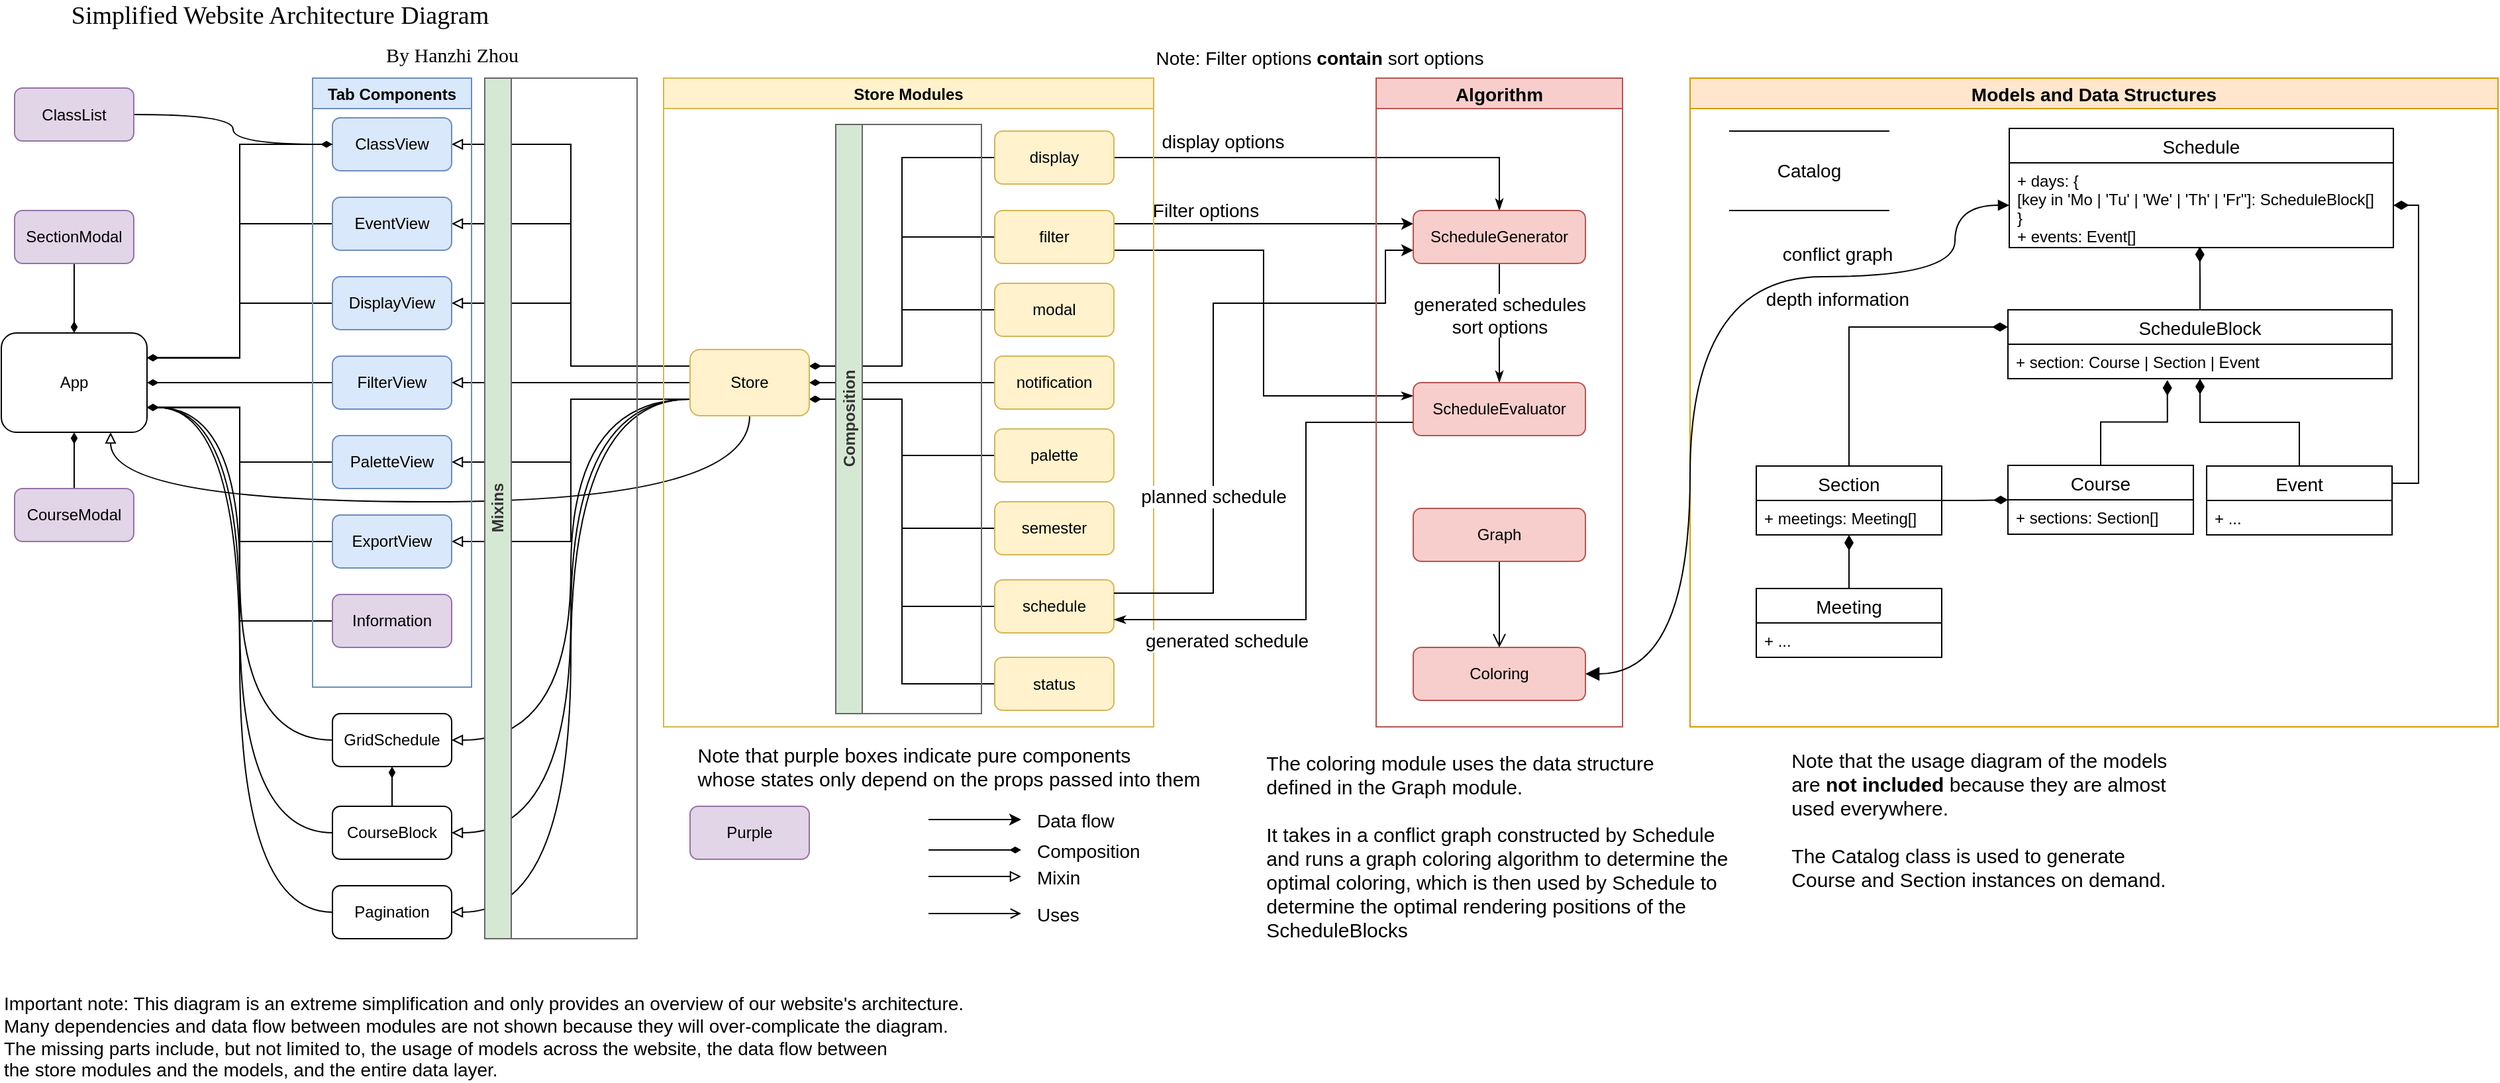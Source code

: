 <mxfile version="10.6.8" type="github"><diagram id="TSJiiqkMHJ-Z_n_jxJpc" name="Page-1"><mxGraphModel dx="900" dy="512" grid="1" gridSize="10" guides="1" tooltips="1" connect="1" arrows="1" fold="1" page="1" pageScale="1" pageWidth="1100" pageHeight="850" math="0" shadow="0"><root><mxCell id="0"/><mxCell id="1" parent="0"/><mxCell id="yMk9UbT0ml6sPQvO6YOH-119" style="edgeStyle=orthogonalEdgeStyle;rounded=0;orthogonalLoop=1;jettySize=auto;html=1;exitX=0;exitY=0.5;exitDx=0;exitDy=0;startArrow=none;startFill=0;endArrow=diamondThin;endFill=1;fontSize=14;entryX=1;entryY=0.75;entryDx=0;entryDy=0;" parent="1" source="yMk9UbT0ml6sPQvO6YOH-117" target="yMk9UbT0ml6sPQvO6YOH-2" edge="1"><mxGeometry relative="1" as="geometry"><mxPoint x="680" y="352" as="targetPoint"/></mxGeometry></mxCell><mxCell id="yMk9UbT0ml6sPQvO6YOH-16" style="edgeStyle=orthogonalEdgeStyle;rounded=0;orthogonalLoop=1;jettySize=auto;html=1;exitX=1;exitY=0.25;exitDx=0;exitDy=0;entryX=0;entryY=0.5;entryDx=0;entryDy=0;endArrow=none;endFill=0;startArrow=diamondThin;startFill=1;" parent="1" source="yMk9UbT0ml6sPQvO6YOH-2" target="yMk9UbT0ml6sPQvO6YOH-13" edge="1"><mxGeometry relative="1" as="geometry"/></mxCell><mxCell id="yMk9UbT0ml6sPQvO6YOH-19" style="edgeStyle=orthogonalEdgeStyle;rounded=0;orthogonalLoop=1;jettySize=auto;html=1;exitX=1;exitY=0.75;exitDx=0;exitDy=0;entryX=0;entryY=0.5;entryDx=0;entryDy=0;endArrow=none;endFill=0;startArrow=diamondThin;startFill=1;" parent="1" source="yMk9UbT0ml6sPQvO6YOH-2" target="yMk9UbT0ml6sPQvO6YOH-15" edge="1"><mxGeometry relative="1" as="geometry"/></mxCell><mxCell id="yMk9UbT0ml6sPQvO6YOH-20" style="edgeStyle=orthogonalEdgeStyle;rounded=0;orthogonalLoop=1;jettySize=auto;html=1;exitX=1;exitY=0.75;exitDx=0;exitDy=0;entryX=0;entryY=0.5;entryDx=0;entryDy=0;endArrow=none;endFill=0;startArrow=diamondThin;startFill=1;" parent="1" source="yMk9UbT0ml6sPQvO6YOH-2" target="yMk9UbT0ml6sPQvO6YOH-14" edge="1"><mxGeometry relative="1" as="geometry"/></mxCell><mxCell id="yMk9UbT0ml6sPQvO6YOH-21" style="edgeStyle=orthogonalEdgeStyle;rounded=0;orthogonalLoop=1;jettySize=auto;html=1;exitX=1;exitY=0.75;exitDx=0;exitDy=0;entryX=0;entryY=0.5;entryDx=0;entryDy=0;endArrow=none;endFill=0;startArrow=diamondThin;startFill=1;" parent="1" source="yMk9UbT0ml6sPQvO6YOH-2" target="yMk9UbT0ml6sPQvO6YOH-3" edge="1"><mxGeometry relative="1" as="geometry"/></mxCell><mxCell id="yMk9UbT0ml6sPQvO6YOH-22" style="edgeStyle=orthogonalEdgeStyle;rounded=0;orthogonalLoop=1;jettySize=auto;html=1;exitX=1;exitY=0.25;exitDx=0;exitDy=0;entryX=0;entryY=0.5;entryDx=0;entryDy=0;endArrow=none;endFill=0;startArrow=diamondThin;startFill=1;" parent="1" source="yMk9UbT0ml6sPQvO6YOH-2" target="yMk9UbT0ml6sPQvO6YOH-12" edge="1"><mxGeometry relative="1" as="geometry"/></mxCell><mxCell id="yMk9UbT0ml6sPQvO6YOH-23" style="edgeStyle=orthogonalEdgeStyle;rounded=0;orthogonalLoop=1;jettySize=auto;html=1;exitX=1;exitY=0.5;exitDx=0;exitDy=0;entryX=0;entryY=0.5;entryDx=0;entryDy=0;endArrow=none;endFill=0;startArrow=diamondThin;startFill=1;" parent="1" source="yMk9UbT0ml6sPQvO6YOH-2" target="yMk9UbT0ml6sPQvO6YOH-11" edge="1"><mxGeometry relative="1" as="geometry"/></mxCell><mxCell id="yMk9UbT0ml6sPQvO6YOH-24" style="edgeStyle=orthogonalEdgeStyle;rounded=0;orthogonalLoop=1;jettySize=auto;html=1;exitX=1;exitY=0.25;exitDx=0;exitDy=0;entryX=0;entryY=0.5;entryDx=0;entryDy=0;endArrow=none;endFill=0;startArrow=diamondThin;startFill=1;" parent="1" source="yMk9UbT0ml6sPQvO6YOH-2" target="yMk9UbT0ml6sPQvO6YOH-7" edge="1"><mxGeometry relative="1" as="geometry"/></mxCell><mxCell id="yMk9UbT0ml6sPQvO6YOH-37" style="edgeStyle=orthogonalEdgeStyle;rounded=0;orthogonalLoop=1;jettySize=auto;html=1;exitX=0;exitY=0.25;exitDx=0;exitDy=0;entryX=1;entryY=0.5;entryDx=0;entryDy=0;endArrow=block;endFill=0;startArrow=none;startFill=0;" parent="1" source="yMk9UbT0ml6sPQvO6YOH-2" target="yMk9UbT0ml6sPQvO6YOH-26" edge="1"><mxGeometry relative="1" as="geometry"/></mxCell><mxCell id="yMk9UbT0ml6sPQvO6YOH-40" style="edgeStyle=orthogonalEdgeStyle;rounded=0;orthogonalLoop=1;jettySize=auto;html=1;exitX=0;exitY=0.5;exitDx=0;exitDy=0;entryX=1;entryY=0.5;entryDx=0;entryDy=0;endArrow=block;endFill=0;startArrow=none;startFill=0;" parent="1" source="yMk9UbT0ml6sPQvO6YOH-2" target="yMk9UbT0ml6sPQvO6YOH-30" edge="1"><mxGeometry relative="1" as="geometry"/></mxCell><mxCell id="yMk9UbT0ml6sPQvO6YOH-41" style="edgeStyle=orthogonalEdgeStyle;rounded=0;orthogonalLoop=1;jettySize=auto;html=1;exitX=0;exitY=0.75;exitDx=0;exitDy=0;entryX=1;entryY=0.5;entryDx=0;entryDy=0;endArrow=block;endFill=0;startArrow=none;startFill=0;" parent="1" source="yMk9UbT0ml6sPQvO6YOH-2" target="yMk9UbT0ml6sPQvO6YOH-31" edge="1"><mxGeometry relative="1" as="geometry"/></mxCell><mxCell id="yMk9UbT0ml6sPQvO6YOH-42" style="edgeStyle=orthogonalEdgeStyle;rounded=0;orthogonalLoop=1;jettySize=auto;html=1;exitX=0;exitY=0.75;exitDx=0;exitDy=0;entryX=1;entryY=0.5;entryDx=0;entryDy=0;endArrow=block;endFill=0;startArrow=none;startFill=0;" parent="1" source="yMk9UbT0ml6sPQvO6YOH-2" target="yMk9UbT0ml6sPQvO6YOH-32" edge="1"><mxGeometry relative="1" as="geometry"/></mxCell><mxCell id="yMk9UbT0ml6sPQvO6YOH-44" style="edgeStyle=orthogonalEdgeStyle;rounded=0;orthogonalLoop=1;jettySize=auto;html=1;exitX=0;exitY=0.25;exitDx=0;exitDy=0;entryX=1;entryY=0.5;entryDx=0;entryDy=0;endArrow=block;endFill=0;startArrow=none;startFill=0;" parent="1" source="yMk9UbT0ml6sPQvO6YOH-2" target="yMk9UbT0ml6sPQvO6YOH-27" edge="1"><mxGeometry relative="1" as="geometry"/></mxCell><mxCell id="yMk9UbT0ml6sPQvO6YOH-45" style="edgeStyle=orthogonalEdgeStyle;rounded=0;orthogonalLoop=1;jettySize=auto;html=1;exitX=0;exitY=0.25;exitDx=0;exitDy=0;entryX=1;entryY=0.5;entryDx=0;entryDy=0;endArrow=block;endFill=0;startArrow=none;startFill=0;" parent="1" source="yMk9UbT0ml6sPQvO6YOH-2" target="yMk9UbT0ml6sPQvO6YOH-28" edge="1"><mxGeometry relative="1" as="geometry"/></mxCell><mxCell id="yMk9UbT0ml6sPQvO6YOH-76" style="edgeStyle=orthogonalEdgeStyle;curved=1;rounded=0;orthogonalLoop=1;jettySize=auto;html=1;exitX=0;exitY=0.75;exitDx=0;exitDy=0;startArrow=none;startFill=0;endArrow=block;endFill=0;entryX=1;entryY=0.5;entryDx=0;entryDy=0;" parent="1" source="yMk9UbT0ml6sPQvO6YOH-2" target="yMk9UbT0ml6sPQvO6YOH-80" edge="1"><mxGeometry relative="1" as="geometry"><mxPoint x="415" y="572" as="targetPoint"/></mxGeometry></mxCell><mxCell id="yMk9UbT0ml6sPQvO6YOH-77" style="edgeStyle=orthogonalEdgeStyle;curved=1;rounded=0;orthogonalLoop=1;jettySize=auto;html=1;exitX=0;exitY=0.75;exitDx=0;exitDy=0;entryX=1;entryY=0.5;entryDx=0;entryDy=0;startArrow=none;startFill=0;endArrow=block;endFill=0;" parent="1" source="yMk9UbT0ml6sPQvO6YOH-2" target="yMk9UbT0ml6sPQvO6YOH-81" edge="1"><mxGeometry relative="1" as="geometry"><mxPoint x="407" y="632" as="targetPoint"/></mxGeometry></mxCell><mxCell id="yMk9UbT0ml6sPQvO6YOH-84" style="edgeStyle=orthogonalEdgeStyle;curved=1;rounded=0;orthogonalLoop=1;jettySize=auto;html=1;exitX=0;exitY=0.75;exitDx=0;exitDy=0;entryX=1;entryY=0.5;entryDx=0;entryDy=0;startArrow=none;startFill=0;endArrow=block;endFill=0;" parent="1" source="yMk9UbT0ml6sPQvO6YOH-2" target="yMk9UbT0ml6sPQvO6YOH-78" edge="1"><mxGeometry relative="1" as="geometry"/></mxCell><mxCell id="yMk9UbT0ml6sPQvO6YOH-96" style="edgeStyle=orthogonalEdgeStyle;curved=1;rounded=0;orthogonalLoop=1;jettySize=auto;html=1;exitX=0.5;exitY=1;exitDx=0;exitDy=0;entryX=0.75;entryY=1;entryDx=0;entryDy=0;startArrow=none;startFill=0;endArrow=block;endFill=0;" parent="1" source="yMk9UbT0ml6sPQvO6YOH-2" target="yMk9UbT0ml6sPQvO6YOH-29" edge="1"><mxGeometry relative="1" as="geometry"><Array as="points"><mxPoint x="630" y="382"/><mxPoint x="148" y="382"/></Array></mxGeometry></mxCell><mxCell id="yMk9UbT0ml6sPQvO6YOH-2" value="Store" style="rounded=1;whiteSpace=wrap;html=1;fillColor=#fff2cc;strokeColor=#d6b656;" parent="1" vertex="1"><mxGeometry x="585" y="267" width="90" height="50" as="geometry"/></mxCell><mxCell id="yMk9UbT0ml6sPQvO6YOH-3" value="palette" style="rounded=1;whiteSpace=wrap;html=1;fillColor=#fff2cc;strokeColor=#d6b656;" parent="1" vertex="1"><mxGeometry x="815" y="327" width="90" height="40" as="geometry"/></mxCell><mxCell id="yMk9UbT0ml6sPQvO6YOH-112" style="edgeStyle=orthogonalEdgeStyle;rounded=0;orthogonalLoop=1;jettySize=auto;html=1;exitX=1;exitY=0.75;exitDx=0;exitDy=0;entryX=0;entryY=0.25;entryDx=0;entryDy=0;startArrow=none;startFill=0;endArrow=classicThin;endFill=1;fontSize=14;" parent="1" source="yMk9UbT0ml6sPQvO6YOH-7" target="yMk9UbT0ml6sPQvO6YOH-108" edge="1"><mxGeometry relative="1" as="geometry"/></mxCell><mxCell id="yMk9UbT0ml6sPQvO6YOH-113" value="sort options" style="text;html=1;resizable=0;points=[];align=center;verticalAlign=middle;labelBackgroundColor=#ffffff;fontSize=14;" parent="yMk9UbT0ml6sPQvO6YOH-112" vertex="1" connectable="0"><mxGeometry x="0.28" y="12" relative="1" as="geometry"><mxPoint x="-55" y="-134" as="offset"/></mxGeometry></mxCell><mxCell id="y6LZVyAemnKv6omgAduo-1" style="edgeStyle=orthogonalEdgeStyle;rounded=0;orthogonalLoop=1;jettySize=auto;html=1;exitX=1;exitY=0.25;exitDx=0;exitDy=0;entryX=0;entryY=0.25;entryDx=0;entryDy=0;" edge="1" parent="1" source="yMk9UbT0ml6sPQvO6YOH-7" target="yMk9UbT0ml6sPQvO6YOH-102"><mxGeometry relative="1" as="geometry"><Array as="points"><mxPoint x="1090" y="172"/><mxPoint x="1090" y="172"/></Array></mxGeometry></mxCell><mxCell id="y6LZVyAemnKv6omgAduo-5" value="Filter options" style="text;html=1;resizable=0;points=[];align=center;verticalAlign=middle;labelBackgroundColor=#ffffff;fontSize=14;" vertex="1" connectable="0" parent="y6LZVyAemnKv6omgAduo-1"><mxGeometry x="-0.214" relative="1" as="geometry"><mxPoint x="-20" y="-10" as="offset"/></mxGeometry></mxCell><mxCell id="yMk9UbT0ml6sPQvO6YOH-7" value="filter" style="rounded=1;whiteSpace=wrap;html=1;fillColor=#fff2cc;strokeColor=#d6b656;" parent="1" vertex="1"><mxGeometry x="815" y="162" width="90" height="40" as="geometry"/></mxCell><mxCell id="yMk9UbT0ml6sPQvO6YOH-11" value="notification" style="rounded=1;whiteSpace=wrap;html=1;fillColor=#fff2cc;strokeColor=#d6b656;" parent="1" vertex="1"><mxGeometry x="815" y="272" width="90" height="40" as="geometry"/></mxCell><mxCell id="yMk9UbT0ml6sPQvO6YOH-12" value="modal" style="rounded=1;whiteSpace=wrap;html=1;fillColor=#fff2cc;strokeColor=#d6b656;" parent="1" vertex="1"><mxGeometry x="815" y="217" width="90" height="40" as="geometry"/></mxCell><mxCell id="yMk9UbT0ml6sPQvO6YOH-104" style="edgeStyle=orthogonalEdgeStyle;rounded=0;orthogonalLoop=1;jettySize=auto;html=1;entryX=0.5;entryY=0;entryDx=0;entryDy=0;startArrow=none;startFill=0;endArrow=classicThin;endFill=1;fontSize=15;" parent="1" source="yMk9UbT0ml6sPQvO6YOH-13" target="yMk9UbT0ml6sPQvO6YOH-102" edge="1"><mxGeometry relative="1" as="geometry"/></mxCell><mxCell id="yMk9UbT0ml6sPQvO6YOH-105" value="display options" style="text;html=1;resizable=0;points=[];align=center;verticalAlign=middle;labelBackgroundColor=#ffffff;fontSize=14;" parent="yMk9UbT0ml6sPQvO6YOH-104" vertex="1" connectable="0"><mxGeometry x="0.137" y="1" relative="1" as="geometry"><mxPoint x="-106" y="-11.5" as="offset"/></mxGeometry></mxCell><mxCell id="yMk9UbT0ml6sPQvO6YOH-13" value="display" style="rounded=1;whiteSpace=wrap;html=1;fillColor=#fff2cc;strokeColor=#d6b656;" parent="1" vertex="1"><mxGeometry x="815" y="102" width="90" height="40" as="geometry"/></mxCell><mxCell id="yMk9UbT0ml6sPQvO6YOH-14" value="semester" style="rounded=1;whiteSpace=wrap;html=1;fillColor=#fff2cc;strokeColor=#d6b656;" parent="1" vertex="1"><mxGeometry x="815" y="382" width="90" height="40" as="geometry"/></mxCell><mxCell id="yMk9UbT0ml6sPQvO6YOH-26" value="ClassView" style="rounded=1;whiteSpace=wrap;html=1;fillColor=#dae8fc;strokeColor=#6c8ebf;" parent="1" vertex="1"><mxGeometry x="315" y="92" width="90" height="40" as="geometry"/></mxCell><mxCell id="yMk9UbT0ml6sPQvO6YOH-61" style="edgeStyle=orthogonalEdgeStyle;rounded=0;orthogonalLoop=1;jettySize=auto;html=1;exitX=0;exitY=0.5;exitDx=0;exitDy=0;entryX=1;entryY=0.25;entryDx=0;entryDy=0;endArrow=diamondThin;endFill=1;" parent="1" source="yMk9UbT0ml6sPQvO6YOH-27" target="yMk9UbT0ml6sPQvO6YOH-29" edge="1"><mxGeometry relative="1" as="geometry"/></mxCell><mxCell id="yMk9UbT0ml6sPQvO6YOH-27" value="EventView" style="rounded=1;whiteSpace=wrap;html=1;fillColor=#dae8fc;strokeColor=#6c8ebf;" parent="1" vertex="1"><mxGeometry x="315" y="152" width="90" height="40" as="geometry"/></mxCell><mxCell id="yMk9UbT0ml6sPQvO6YOH-63" style="edgeStyle=orthogonalEdgeStyle;rounded=0;orthogonalLoop=1;jettySize=auto;html=1;exitX=0;exitY=0.5;exitDx=0;exitDy=0;entryX=1;entryY=0.25;entryDx=0;entryDy=0;endArrow=diamondThin;endFill=1;" parent="1" source="yMk9UbT0ml6sPQvO6YOH-28" target="yMk9UbT0ml6sPQvO6YOH-29" edge="1"><mxGeometry relative="1" as="geometry"/></mxCell><mxCell id="yMk9UbT0ml6sPQvO6YOH-28" value="DisplayView" style="rounded=1;whiteSpace=wrap;html=1;fillColor=#dae8fc;strokeColor=#6c8ebf;" parent="1" vertex="1"><mxGeometry x="315" y="212" width="90" height="40" as="geometry"/></mxCell><mxCell id="yMk9UbT0ml6sPQvO6YOH-56" style="edgeStyle=orthogonalEdgeStyle;rounded=0;orthogonalLoop=1;jettySize=auto;html=1;exitX=1;exitY=0.25;exitDx=0;exitDy=0;entryX=0;entryY=0.5;entryDx=0;entryDy=0;endArrow=none;endFill=0;startArrow=diamondThin;startFill=1;" parent="1" source="yMk9UbT0ml6sPQvO6YOH-29" target="yMk9UbT0ml6sPQvO6YOH-26" edge="1"><mxGeometry relative="1" as="geometry"><Array as="points"><mxPoint x="245" y="273"/><mxPoint x="245" y="112"/></Array></mxGeometry></mxCell><mxCell id="yMk9UbT0ml6sPQvO6YOH-29" value="App" style="rounded=1;whiteSpace=wrap;html=1;" parent="1" vertex="1"><mxGeometry x="65" y="254.5" width="110" height="75" as="geometry"/></mxCell><mxCell id="yMk9UbT0ml6sPQvO6YOH-64" style="edgeStyle=orthogonalEdgeStyle;rounded=0;orthogonalLoop=1;jettySize=auto;html=1;exitX=0;exitY=0.5;exitDx=0;exitDy=0;entryX=1;entryY=0.5;entryDx=0;entryDy=0;endArrow=diamondThin;endFill=1;" parent="1" source="yMk9UbT0ml6sPQvO6YOH-30" target="yMk9UbT0ml6sPQvO6YOH-29" edge="1"><mxGeometry relative="1" as="geometry"/></mxCell><mxCell id="yMk9UbT0ml6sPQvO6YOH-30" value="FilterView" style="rounded=1;whiteSpace=wrap;html=1;fillColor=#dae8fc;strokeColor=#6c8ebf;" parent="1" vertex="1"><mxGeometry x="315" y="272" width="90" height="40" as="geometry"/></mxCell><mxCell id="yMk9UbT0ml6sPQvO6YOH-65" style="edgeStyle=orthogonalEdgeStyle;rounded=0;orthogonalLoop=1;jettySize=auto;html=1;exitX=0;exitY=0.5;exitDx=0;exitDy=0;entryX=1;entryY=0.75;entryDx=0;entryDy=0;endArrow=diamondThin;endFill=1;" parent="1" source="yMk9UbT0ml6sPQvO6YOH-31" target="yMk9UbT0ml6sPQvO6YOH-29" edge="1"><mxGeometry relative="1" as="geometry"/></mxCell><mxCell id="yMk9UbT0ml6sPQvO6YOH-31" value="PaletteView" style="rounded=1;whiteSpace=wrap;html=1;fillColor=#dae8fc;strokeColor=#6c8ebf;" parent="1" vertex="1"><mxGeometry x="315" y="332" width="90" height="40" as="geometry"/></mxCell><mxCell id="yMk9UbT0ml6sPQvO6YOH-66" style="edgeStyle=orthogonalEdgeStyle;rounded=0;orthogonalLoop=1;jettySize=auto;html=1;exitX=0;exitY=0.5;exitDx=0;exitDy=0;endArrow=diamondThin;endFill=1;entryX=1;entryY=0.75;entryDx=0;entryDy=0;" parent="1" source="yMk9UbT0ml6sPQvO6YOH-32" target="yMk9UbT0ml6sPQvO6YOH-29" edge="1"><mxGeometry relative="1" as="geometry"><mxPoint x="185" y="362" as="targetPoint"/></mxGeometry></mxCell><mxCell id="yMk9UbT0ml6sPQvO6YOH-32" value="ExportView" style="rounded=1;whiteSpace=wrap;html=1;fillColor=#dae8fc;strokeColor=#6c8ebf;" parent="1" vertex="1"><mxGeometry x="315" y="392" width="90" height="40" as="geometry"/></mxCell><mxCell id="yMk9UbT0ml6sPQvO6YOH-67" style="edgeStyle=orthogonalEdgeStyle;rounded=0;orthogonalLoop=1;jettySize=auto;html=1;exitX=0;exitY=0.5;exitDx=0;exitDy=0;entryX=1;entryY=0.75;entryDx=0;entryDy=0;endArrow=diamondThin;endFill=1;" parent="1" source="yMk9UbT0ml6sPQvO6YOH-36" target="yMk9UbT0ml6sPQvO6YOH-29" edge="1"><mxGeometry relative="1" as="geometry"/></mxCell><mxCell id="yMk9UbT0ml6sPQvO6YOH-36" value="Information" style="rounded=1;whiteSpace=wrap;html=1;fillColor=#e1d5e7;strokeColor=#9673a6;gradientDirection=east;" parent="1" vertex="1"><mxGeometry x="315" y="452" width="90" height="40" as="geometry"/></mxCell><mxCell id="yMk9UbT0ml6sPQvO6YOH-55" value="Tab Components" style="swimlane;startSize=23;fillColor=#dae8fc;strokeColor=#6c8ebf;" parent="1" vertex="1"><mxGeometry x="300" y="62" width="120" height="460" as="geometry"/></mxCell><mxCell id="yMk9UbT0ml6sPQvO6YOH-57" value="Store Modules" style="swimlane;startSize=23;fillColor=#fff2cc;strokeColor=#d6b656;" parent="1" vertex="1"><mxGeometry x="565" y="62" width="370" height="490" as="geometry"/></mxCell><mxCell id="yMk9UbT0ml6sPQvO6YOH-15" value="status" style="rounded=1;whiteSpace=wrap;html=1;fillColor=#fff2cc;strokeColor=#d6b656;" parent="yMk9UbT0ml6sPQvO6YOH-57" vertex="1"><mxGeometry x="250" y="437.5" width="90" height="40" as="geometry"/></mxCell><mxCell id="yMk9UbT0ml6sPQvO6YOH-117" value="schedule" style="rounded=1;whiteSpace=wrap;html=1;fillColor=#fff2cc;strokeColor=#d6b656;" parent="yMk9UbT0ml6sPQvO6YOH-57" vertex="1"><mxGeometry x="250" y="379" width="90" height="40" as="geometry"/></mxCell><mxCell id="yMk9UbT0ml6sPQvO6YOH-58" value="Composition" style="swimlane;html=1;horizontal=0;startSize=20;fillColor=#D5E8D4;strokeColor=#666666;fontColor=#333333;container=0;shadow=0;glass=0;noLabel=0;" parent="yMk9UbT0ml6sPQvO6YOH-57" vertex="1"><mxGeometry x="130" y="35" width="110" height="445" as="geometry"/></mxCell><mxCell id="yMk9UbT0ml6sPQvO6YOH-60" value="Mixins" style="swimlane;html=1;horizontal=0;startSize=20;fillColor=#D5E8D4;strokeColor=#666666;fontColor=#333333;container=0;shadow=0;glass=0;noLabel=0;" parent="1" vertex="1"><mxGeometry x="430" y="62" width="115" height="650" as="geometry"/></mxCell><mxCell id="yMk9UbT0ml6sPQvO6YOH-75" style="edgeStyle=orthogonalEdgeStyle;rounded=0;orthogonalLoop=1;jettySize=auto;html=1;entryX=0;entryY=0.5;entryDx=0;entryDy=0;startArrow=none;startFill=0;endArrow=diamondThin;endFill=1;curved=1;" parent="1" source="yMk9UbT0ml6sPQvO6YOH-72" target="yMk9UbT0ml6sPQvO6YOH-26" edge="1"><mxGeometry relative="1" as="geometry"/></mxCell><mxCell id="yMk9UbT0ml6sPQvO6YOH-72" value="ClassList" style="rounded=1;whiteSpace=wrap;html=1;shadow=0;glass=0;fillColor=#e1d5e7;strokeColor=#9673a6;" parent="1" vertex="1"><mxGeometry x="75" y="69.5" width="90" height="40" as="geometry"/></mxCell><mxCell id="yMk9UbT0ml6sPQvO6YOH-89" style="edgeStyle=orthogonalEdgeStyle;curved=1;rounded=0;orthogonalLoop=1;jettySize=auto;html=1;exitX=0;exitY=0.5;exitDx=0;exitDy=0;entryX=1;entryY=0.75;entryDx=0;entryDy=0;startArrow=none;startFill=0;endArrow=diamondThin;endFill=1;" parent="1" source="yMk9UbT0ml6sPQvO6YOH-78" target="yMk9UbT0ml6sPQvO6YOH-29" edge="1"><mxGeometry relative="1" as="geometry"/></mxCell><mxCell id="yMk9UbT0ml6sPQvO6YOH-78" value="Pagination" style="rounded=1;whiteSpace=wrap;html=1;" parent="1" vertex="1"><mxGeometry x="315" y="672" width="90" height="40" as="geometry"/></mxCell><mxCell id="yMk9UbT0ml6sPQvO6YOH-86" style="edgeStyle=orthogonalEdgeStyle;curved=1;rounded=0;orthogonalLoop=1;jettySize=auto;html=1;exitX=0;exitY=0.5;exitDx=0;exitDy=0;entryX=1;entryY=0.75;entryDx=0;entryDy=0;startArrow=none;startFill=0;endArrow=diamondThin;endFill=1;" parent="1" source="yMk9UbT0ml6sPQvO6YOH-80" target="yMk9UbT0ml6sPQvO6YOH-29" edge="1"><mxGeometry relative="1" as="geometry"/></mxCell><mxCell id="yMk9UbT0ml6sPQvO6YOH-80" value="GridSchedule" style="rounded=1;whiteSpace=wrap;html=1;" parent="1" vertex="1"><mxGeometry x="315" y="542" width="90" height="40" as="geometry"/></mxCell><mxCell id="yMk9UbT0ml6sPQvO6YOH-82" style="edgeStyle=orthogonalEdgeStyle;curved=1;rounded=0;orthogonalLoop=1;jettySize=auto;html=1;exitX=0.5;exitY=0;exitDx=0;exitDy=0;entryX=0.5;entryY=1;entryDx=0;entryDy=0;startArrow=none;startFill=0;endArrow=diamondThin;endFill=1;" parent="1" source="yMk9UbT0ml6sPQvO6YOH-81" target="yMk9UbT0ml6sPQvO6YOH-80" edge="1"><mxGeometry relative="1" as="geometry"/></mxCell><mxCell id="yMk9UbT0ml6sPQvO6YOH-88" style="edgeStyle=orthogonalEdgeStyle;curved=1;rounded=0;orthogonalLoop=1;jettySize=auto;html=1;exitX=0;exitY=0.5;exitDx=0;exitDy=0;entryX=1;entryY=0.75;entryDx=0;entryDy=0;startArrow=none;startFill=0;endArrow=diamondThin;endFill=1;" parent="1" source="yMk9UbT0ml6sPQvO6YOH-81" target="yMk9UbT0ml6sPQvO6YOH-29" edge="1"><mxGeometry relative="1" as="geometry"/></mxCell><mxCell id="yMk9UbT0ml6sPQvO6YOH-81" value="CourseBlock" style="rounded=1;whiteSpace=wrap;html=1;" parent="1" vertex="1"><mxGeometry x="315" y="612" width="90" height="40" as="geometry"/></mxCell><mxCell id="yMk9UbT0ml6sPQvO6YOH-90" value="" style="edgeStyle=orthogonalEdgeStyle;curved=1;rounded=0;orthogonalLoop=1;jettySize=auto;html=1;startArrow=none;startFill=0;endArrow=diamondThin;endFill=1;" parent="1" source="yMk9UbT0ml6sPQvO6YOH-83" target="yMk9UbT0ml6sPQvO6YOH-29" edge="1"><mxGeometry relative="1" as="geometry"/></mxCell><mxCell id="yMk9UbT0ml6sPQvO6YOH-83" value="CourseModal" style="rounded=1;whiteSpace=wrap;html=1;fillColor=#e1d5e7;strokeColor=#9673a6;" parent="1" vertex="1"><mxGeometry x="75" y="372" width="90" height="40" as="geometry"/></mxCell><mxCell id="yMk9UbT0ml6sPQvO6YOH-91" value="" style="edgeStyle=orthogonalEdgeStyle;curved=1;rounded=0;orthogonalLoop=1;jettySize=auto;html=1;startArrow=none;startFill=0;endArrow=diamondThin;endFill=1;" parent="1" source="yMk9UbT0ml6sPQvO6YOH-85" target="yMk9UbT0ml6sPQvO6YOH-29" edge="1"><mxGeometry relative="1" as="geometry"/></mxCell><mxCell id="yMk9UbT0ml6sPQvO6YOH-85" value="SectionModal" style="rounded=1;whiteSpace=wrap;html=1;fillColor=#e1d5e7;strokeColor=#9673a6;" parent="1" vertex="1"><mxGeometry x="75" y="162" width="90" height="40" as="geometry"/></mxCell><mxCell id="yMk9UbT0ml6sPQvO6YOH-97" value="Purple" style="rounded=1;whiteSpace=wrap;html=1;fillColor=#e1d5e7;strokeColor=#9673a6;" parent="1" vertex="1"><mxGeometry x="585" y="612" width="90" height="40" as="geometry"/></mxCell><mxCell id="yMk9UbT0ml6sPQvO6YOH-98" value="&lt;div style=&quot;text-align: left ; font-size: 15px&quot;&gt;&lt;span style=&quot;font-size: 15px&quot;&gt;Note that purple boxes indicate pure components&amp;nbsp;&lt;/span&gt;&lt;/div&gt;&lt;div style=&quot;text-align: left ; font-size: 15px&quot;&gt;&lt;span style=&quot;font-size: 15px&quot;&gt;whose states only depend on the props passed into them&lt;/span&gt;&lt;/div&gt;" style="text;html=1;resizable=0;autosize=1;align=center;verticalAlign=middle;points=[];fillColor=none;strokeColor=none;rounded=0;shadow=0;glass=0;fontSize=15;" parent="1" vertex="1"><mxGeometry x="585" y="562" width="390" height="40" as="geometry"/></mxCell><mxCell id="yMk9UbT0ml6sPQvO6YOH-109" style="edgeStyle=orthogonalEdgeStyle;curved=1;rounded=0;orthogonalLoop=1;jettySize=auto;html=1;entryX=0.5;entryY=0;entryDx=0;entryDy=0;startArrow=none;startFill=0;endArrow=classicThin;endFill=1;fontSize=14;" parent="1" source="yMk9UbT0ml6sPQvO6YOH-102" target="yMk9UbT0ml6sPQvO6YOH-108" edge="1"><mxGeometry relative="1" as="geometry"/></mxCell><mxCell id="yMk9UbT0ml6sPQvO6YOH-110" value="generated schedules&lt;br&gt;sort options&lt;br&gt;" style="text;html=1;resizable=0;points=[];align=center;verticalAlign=middle;labelBackgroundColor=#ffffff;fontSize=14;" parent="yMk9UbT0ml6sPQvO6YOH-109" vertex="1" connectable="0"><mxGeometry x="-0.289" relative="1" as="geometry"><mxPoint y="7" as="offset"/></mxGeometry></mxCell><mxCell id="yMk9UbT0ml6sPQvO6YOH-102" value="ScheduleGenerator" style="rounded=1;whiteSpace=wrap;html=1;fillColor=#f8cecc;strokeColor=#b85450;" parent="1" vertex="1"><mxGeometry x="1131" y="162" width="130" height="40" as="geometry"/></mxCell><mxCell id="yMk9UbT0ml6sPQvO6YOH-121" style="edgeStyle=orthogonalEdgeStyle;rounded=0;orthogonalLoop=1;jettySize=auto;html=1;exitX=0;exitY=0.75;exitDx=0;exitDy=0;entryX=1;entryY=0.75;entryDx=0;entryDy=0;startArrow=none;startFill=0;endArrow=classicThin;endFill=1;fontSize=14;" parent="1" source="yMk9UbT0ml6sPQvO6YOH-108" target="yMk9UbT0ml6sPQvO6YOH-117" edge="1"><mxGeometry relative="1" as="geometry"><Array as="points"><mxPoint x="1050" y="322"/><mxPoint x="1050" y="471"/></Array></mxGeometry></mxCell><mxCell id="yMk9UbT0ml6sPQvO6YOH-123" value="generated schedule" style="text;html=1;resizable=0;points=[];align=center;verticalAlign=middle;labelBackgroundColor=#ffffff;fontSize=14;direction=south;" parent="yMk9UbT0ml6sPQvO6YOH-121" vertex="1" connectable="0"><mxGeometry x="-0.088" y="-69" relative="1" as="geometry"><mxPoint x="9" y="74.5" as="offset"/></mxGeometry></mxCell><mxCell id="yMk9UbT0ml6sPQvO6YOH-111" value="Note: Filter options &lt;b&gt;contain&lt;/b&gt; sort options" style="text;html=1;resizable=0;autosize=1;align=center;verticalAlign=middle;points=[];fillColor=none;strokeColor=none;rounded=0;shadow=0;glass=0;fontSize=14;" parent="1" vertex="1"><mxGeometry x="930" y="37" width="260" height="20" as="geometry"/></mxCell><mxCell id="y6LZVyAemnKv6omgAduo-2" style="edgeStyle=orthogonalEdgeStyle;rounded=0;orthogonalLoop=1;jettySize=auto;html=1;exitX=1;exitY=0.25;exitDx=0;exitDy=0;entryX=0;entryY=0.75;entryDx=0;entryDy=0;" edge="1" parent="1" source="yMk9UbT0ml6sPQvO6YOH-117" target="yMk9UbT0ml6sPQvO6YOH-102"><mxGeometry relative="1" as="geometry"><Array as="points"><mxPoint x="980" y="451"/><mxPoint x="980" y="232"/><mxPoint x="1110" y="232"/><mxPoint x="1110" y="192"/></Array></mxGeometry></mxCell><mxCell id="y6LZVyAemnKv6omgAduo-4" value="&lt;span style=&quot;font-size: 14px;&quot;&gt;planned schedule&lt;/span&gt;" style="text;html=1;resizable=0;points=[];align=center;verticalAlign=middle;labelBackgroundColor=#ffffff;fontSize=14;" vertex="1" connectable="0" parent="y6LZVyAemnKv6omgAduo-2"><mxGeometry x="-0.316" relative="1" as="geometry"><mxPoint y="18" as="offset"/></mxGeometry></mxCell><mxCell id="y6LZVyAemnKv6omgAduo-10" value="" style="edgeStyle=orthogonalEdgeStyle;rounded=0;orthogonalLoop=1;jettySize=auto;html=1;fontSize=14;" edge="1" parent="1"><mxGeometry relative="1" as="geometry"><mxPoint x="765" y="622" as="sourcePoint"/><mxPoint x="835" y="622" as="targetPoint"/></mxGeometry></mxCell><mxCell id="y6LZVyAemnKv6omgAduo-11" value="Data flow" style="text;html=1;resizable=0;points=[];autosize=1;align=left;verticalAlign=top;spacingTop=-4;fontSize=14;" vertex="1" parent="1"><mxGeometry x="845" y="612" width="70" height="20" as="geometry"/></mxCell><mxCell id="y6LZVyAemnKv6omgAduo-12" value="" style="edgeStyle=orthogonalEdgeStyle;rounded=0;orthogonalLoop=1;jettySize=auto;html=1;fontSize=14;endArrow=diamondThin;endFill=1;" edge="1" parent="1"><mxGeometry relative="1" as="geometry"><mxPoint x="765" y="645" as="sourcePoint"/><mxPoint x="835" y="645" as="targetPoint"/></mxGeometry></mxCell><mxCell id="y6LZVyAemnKv6omgAduo-13" value="Composition" style="text;html=1;resizable=0;points=[];autosize=1;align=left;verticalAlign=top;spacingTop=-4;fontSize=14;" vertex="1" parent="1"><mxGeometry x="845" y="635" width="90" height="20" as="geometry"/></mxCell><mxCell id="y6LZVyAemnKv6omgAduo-14" value="" style="edgeStyle=orthogonalEdgeStyle;rounded=0;orthogonalLoop=1;jettySize=auto;html=1;fontSize=14;endArrow=block;endFill=0;" edge="1" parent="1"><mxGeometry relative="1" as="geometry"><mxPoint x="765" y="665" as="sourcePoint"/><mxPoint x="835" y="665" as="targetPoint"/></mxGeometry></mxCell><mxCell id="y6LZVyAemnKv6omgAduo-15" value="Mixin" style="text;html=1;resizable=0;points=[];autosize=1;align=left;verticalAlign=top;spacingTop=-4;fontSize=14;" vertex="1" parent="1"><mxGeometry x="845" y="655" width="50" height="20" as="geometry"/></mxCell><mxCell id="y6LZVyAemnKv6omgAduo-16" value="Algorithm" style="swimlane;fontSize=14;fillColor=#f8cecc;strokeColor=#b85450;" vertex="1" parent="1"><mxGeometry x="1103" y="62" width="186" height="490" as="geometry"/></mxCell><mxCell id="y6LZVyAemnKv6omgAduo-69" value="Coloring" style="rounded=1;whiteSpace=wrap;html=1;fillColor=#f8cecc;strokeColor=#b85450;" vertex="1" parent="y6LZVyAemnKv6omgAduo-16"><mxGeometry x="28" y="430" width="130" height="40" as="geometry"/></mxCell><mxCell id="yMk9UbT0ml6sPQvO6YOH-108" value="ScheduleEvaluator" style="rounded=1;whiteSpace=wrap;html=1;fillColor=#f8cecc;strokeColor=#b85450;" parent="y6LZVyAemnKv6omgAduo-16" vertex="1"><mxGeometry x="28" y="230" width="130" height="40" as="geometry"/></mxCell><mxCell id="y6LZVyAemnKv6omgAduo-81" value="" style="edgeStyle=orthogonalEdgeStyle;curved=1;rounded=0;orthogonalLoop=1;jettySize=auto;html=1;endArrow=open;endFill=0;endSize=8;fontSize=14;" edge="1" parent="y6LZVyAemnKv6omgAduo-16" source="y6LZVyAemnKv6omgAduo-80" target="y6LZVyAemnKv6omgAduo-69"><mxGeometry relative="1" as="geometry"/></mxCell><mxCell id="y6LZVyAemnKv6omgAduo-80" value="Graph" style="rounded=1;whiteSpace=wrap;html=1;fillColor=#f8cecc;strokeColor=#b85450;" vertex="1" parent="y6LZVyAemnKv6omgAduo-16"><mxGeometry x="28" y="325" width="130" height="40" as="geometry"/></mxCell><mxCell id="y6LZVyAemnKv6omgAduo-61" style="edgeStyle=orthogonalEdgeStyle;rounded=0;orthogonalLoop=1;jettySize=auto;html=1;exitX=0.5;exitY=0;exitDx=0;exitDy=0;entryX=0.415;entryY=1.039;entryDx=0;entryDy=0;entryPerimeter=0;endArrow=diamondThin;endFill=1;fontSize=14;endSize=9;" edge="1" parent="1" source="y6LZVyAemnKv6omgAduo-38" target="y6LZVyAemnKv6omgAduo-48"><mxGeometry relative="1" as="geometry"/></mxCell><mxCell id="y6LZVyAemnKv6omgAduo-38" value="Course" style="swimlane;fontStyle=0;childLayout=stackLayout;horizontal=1;startSize=26;fillColor=none;horizontalStack=0;resizeParent=1;resizeParentMax=0;resizeLast=0;collapsible=1;marginBottom=0;fontSize=14;" vertex="1" parent="1"><mxGeometry x="1580" y="354.5" width="140" height="52" as="geometry"/></mxCell><mxCell id="y6LZVyAemnKv6omgAduo-39" value="+ sections: Section[] " style="text;strokeColor=none;fillColor=none;align=left;verticalAlign=top;spacingLeft=4;spacingRight=4;overflow=hidden;rotatable=0;points=[[0,0.5],[1,0.5]];portConstraint=eastwest;" vertex="1" parent="y6LZVyAemnKv6omgAduo-38"><mxGeometry y="26" width="140" height="26" as="geometry"/></mxCell><mxCell id="y6LZVyAemnKv6omgAduo-52" value="" style="edgeStyle=orthogonalEdgeStyle;rounded=0;orthogonalLoop=1;jettySize=auto;html=1;endArrow=diamondThin;endFill=1;fontSize=14;endSize=8;" edge="1" parent="1" source="y6LZVyAemnKv6omgAduo-40" target="y6LZVyAemnKv6omgAduo-38"><mxGeometry relative="1" as="geometry"/></mxCell><mxCell id="y6LZVyAemnKv6omgAduo-63" style="edgeStyle=orthogonalEdgeStyle;rounded=0;orthogonalLoop=1;jettySize=auto;html=1;exitX=0.5;exitY=0;exitDx=0;exitDy=0;entryX=0;entryY=0.25;entryDx=0;entryDy=0;endArrow=diamondThin;endFill=1;fontSize=14;endSize=9;" edge="1" parent="1" source="y6LZVyAemnKv6omgAduo-40" target="y6LZVyAemnKv6omgAduo-47"><mxGeometry relative="1" as="geometry"/></mxCell><mxCell id="y6LZVyAemnKv6omgAduo-40" value="Section" style="swimlane;fontStyle=0;childLayout=stackLayout;horizontal=1;startSize=26;fillColor=none;horizontalStack=0;resizeParent=1;resizeParentMax=0;resizeLast=0;collapsible=1;marginBottom=0;fontSize=14;" vertex="1" parent="1"><mxGeometry x="1390" y="355" width="140" height="52" as="geometry"/></mxCell><mxCell id="y6LZVyAemnKv6omgAduo-41" value="+ meetings: Meeting[] " style="text;strokeColor=none;fillColor=none;align=left;verticalAlign=top;spacingLeft=4;spacingRight=4;overflow=hidden;rotatable=0;points=[[0,0.5],[1,0.5]];portConstraint=eastwest;" vertex="1" parent="y6LZVyAemnKv6omgAduo-40"><mxGeometry y="26" width="140" height="26" as="geometry"/></mxCell><mxCell id="y6LZVyAemnKv6omgAduo-51" value="" style="edgeStyle=orthogonalEdgeStyle;rounded=0;orthogonalLoop=1;jettySize=auto;html=1;endArrow=diamondThin;endFill=1;fontSize=14;endSize=9;" edge="1" parent="1" source="y6LZVyAemnKv6omgAduo-42" target="y6LZVyAemnKv6omgAduo-40"><mxGeometry relative="1" as="geometry"/></mxCell><mxCell id="y6LZVyAemnKv6omgAduo-42" value="Meeting" style="swimlane;fontStyle=0;childLayout=stackLayout;horizontal=1;startSize=26;fillColor=none;horizontalStack=0;resizeParent=1;resizeParentMax=0;resizeLast=0;collapsible=1;marginBottom=0;fontSize=14;" vertex="1" parent="1"><mxGeometry x="1390" y="447.5" width="140" height="52" as="geometry"/></mxCell><mxCell id="y6LZVyAemnKv6omgAduo-43" value="+ ... " style="text;strokeColor=none;fillColor=none;align=left;verticalAlign=top;spacingLeft=4;spacingRight=4;overflow=hidden;rotatable=0;points=[[0,0.5],[1,0.5]];portConstraint=eastwest;" vertex="1" parent="y6LZVyAemnKv6omgAduo-42"><mxGeometry y="26" width="140" height="26" as="geometry"/></mxCell><mxCell id="y6LZVyAemnKv6omgAduo-44" value="Schedule" style="swimlane;fontStyle=0;childLayout=stackLayout;horizontal=1;startSize=26;fillColor=none;horizontalStack=0;resizeParent=1;resizeParentMax=0;resizeLast=0;collapsible=1;marginBottom=0;fontSize=14;" vertex="1" parent="1"><mxGeometry x="1581" y="100" width="290" height="90" as="geometry"/></mxCell><mxCell id="y6LZVyAemnKv6omgAduo-45" value="+ days: {&#10;[key in 'Mo | 'Tu' | 'We' | 'Th' | 'Fr'']: ScheduleBlock[]&#10;} &#10;+ events: Event[]&#10;" style="text;strokeColor=none;fillColor=none;align=left;verticalAlign=top;spacingLeft=4;spacingRight=4;overflow=hidden;rotatable=0;points=[[0,0.5],[1,0.5]];portConstraint=eastwest;" vertex="1" parent="y6LZVyAemnKv6omgAduo-44"><mxGeometry y="26" width="290" height="64" as="geometry"/></mxCell><mxCell id="y6LZVyAemnKv6omgAduo-54" style="edgeStyle=orthogonalEdgeStyle;rounded=0;orthogonalLoop=1;jettySize=auto;html=1;exitX=0.5;exitY=0;exitDx=0;exitDy=0;entryX=0.496;entryY=0.988;entryDx=0;entryDy=0;entryPerimeter=0;endArrow=diamondThin;endFill=1;fontSize=14;endSize=9;" edge="1" parent="1" source="y6LZVyAemnKv6omgAduo-47" target="y6LZVyAemnKv6omgAduo-45"><mxGeometry relative="1" as="geometry"/></mxCell><mxCell id="y6LZVyAemnKv6omgAduo-47" value="ScheduleBlock" style="swimlane;fontStyle=0;childLayout=stackLayout;horizontal=1;startSize=26;fillColor=none;horizontalStack=0;resizeParent=1;resizeParentMax=0;resizeLast=0;collapsible=1;marginBottom=0;fontSize=14;" vertex="1" parent="1"><mxGeometry x="1580" y="237" width="290" height="52" as="geometry"/></mxCell><mxCell id="y6LZVyAemnKv6omgAduo-48" value="+ section: Course | Section | Event " style="text;strokeColor=none;fillColor=none;align=left;verticalAlign=top;spacingLeft=4;spacingRight=4;overflow=hidden;rotatable=0;points=[[0,0.5],[1,0.5]];portConstraint=eastwest;" vertex="1" parent="y6LZVyAemnKv6omgAduo-47"><mxGeometry y="26" width="290" height="26" as="geometry"/></mxCell><mxCell id="y6LZVyAemnKv6omgAduo-58" style="edgeStyle=orthogonalEdgeStyle;rounded=0;orthogonalLoop=1;jettySize=auto;html=1;exitX=0.5;exitY=0;exitDx=0;exitDy=0;endArrow=diamondThin;endFill=1;fontSize=14;endSize=9;" edge="1" parent="1" source="y6LZVyAemnKv6omgAduo-49" target="y6LZVyAemnKv6omgAduo-47"><mxGeometry relative="1" as="geometry"/></mxCell><mxCell id="y6LZVyAemnKv6omgAduo-66" style="edgeStyle=orthogonalEdgeStyle;rounded=0;orthogonalLoop=1;jettySize=auto;html=1;exitX=1;exitY=0.25;exitDx=0;exitDy=0;entryX=1;entryY=0.5;entryDx=0;entryDy=0;endArrow=diamondThin;endFill=1;fontSize=14;endSize=9;" edge="1" parent="1" source="y6LZVyAemnKv6omgAduo-49" target="y6LZVyAemnKv6omgAduo-45"><mxGeometry relative="1" as="geometry"/></mxCell><mxCell id="y6LZVyAemnKv6omgAduo-49" value="Event" style="swimlane;fontStyle=0;childLayout=stackLayout;horizontal=1;startSize=26;fillColor=none;horizontalStack=0;resizeParent=1;resizeParentMax=0;resizeLast=0;collapsible=1;marginBottom=0;fontSize=14;" vertex="1" parent="1"><mxGeometry x="1730" y="355" width="140" height="52" as="geometry"/></mxCell><mxCell id="y6LZVyAemnKv6omgAduo-50" value="+ ... " style="text;strokeColor=none;fillColor=none;align=left;verticalAlign=top;spacingLeft=4;spacingRight=4;overflow=hidden;rotatable=0;points=[[0,0.5],[1,0.5]];portConstraint=eastwest;" vertex="1" parent="y6LZVyAemnKv6omgAduo-49"><mxGeometry y="26" width="140" height="26" as="geometry"/></mxCell><mxCell id="y6LZVyAemnKv6omgAduo-64" value="Models and Data Structures" style="swimlane;fontSize=14;fillColor=#ffe6cc;strokeColor=#d79b00;" vertex="1" parent="1"><mxGeometry x="1340" y="62" width="610" height="490" as="geometry"/></mxCell><mxCell id="y6LZVyAemnKv6omgAduo-65" value="Catalog" style="shape=partialRectangle;whiteSpace=wrap;html=1;left=0;right=0;fillColor=none;fontSize=14;" vertex="1" parent="y6LZVyAemnKv6omgAduo-64"><mxGeometry x="30" y="40" width="120" height="60" as="geometry"/></mxCell><mxCell id="y6LZVyAemnKv6omgAduo-73" style="edgeStyle=orthogonalEdgeStyle;curved=1;rounded=0;orthogonalLoop=1;jettySize=auto;html=1;exitX=0;exitY=0.5;exitDx=0;exitDy=0;entryX=1;entryY=0.5;entryDx=0;entryDy=0;endArrow=block;endFill=1;endSize=8;fontSize=14;startArrow=block;startFill=1;" edge="1" parent="1" source="y6LZVyAemnKv6omgAduo-45" target="y6LZVyAemnKv6omgAduo-69"><mxGeometry relative="1" as="geometry"><Array as="points"><mxPoint x="1540" y="158"/><mxPoint x="1540" y="212"/><mxPoint x="1340" y="212"/><mxPoint x="1340" y="512"/></Array></mxGeometry></mxCell><mxCell id="y6LZVyAemnKv6omgAduo-74" value="conflict graph&lt;br&gt;&lt;br&gt;depth information&lt;br&gt;" style="text;html=1;resizable=0;points=[];align=center;verticalAlign=middle;labelBackgroundColor=none;fontSize=14;" vertex="1" connectable="0" parent="y6LZVyAemnKv6omgAduo-73"><mxGeometry x="-0.292" y="8" relative="1" as="geometry"><mxPoint x="54" y="-8" as="offset"/></mxGeometry></mxCell><mxCell id="y6LZVyAemnKv6omgAduo-82" value="" style="edgeStyle=orthogonalEdgeStyle;rounded=0;orthogonalLoop=1;jettySize=auto;html=1;fontSize=14;endArrow=open;endFill=0;" edge="1" parent="1"><mxGeometry relative="1" as="geometry"><mxPoint x="765" y="693" as="sourcePoint"/><mxPoint x="835" y="693" as="targetPoint"/></mxGeometry></mxCell><mxCell id="y6LZVyAemnKv6omgAduo-83" value="Uses" style="text;html=1;resizable=0;points=[];autosize=1;align=left;verticalAlign=top;spacingTop=-4;fontSize=14;" vertex="1" parent="1"><mxGeometry x="845" y="683" width="50" height="20" as="geometry"/></mxCell><mxCell id="y6LZVyAemnKv6omgAduo-84" value="&lt;div style=&quot;text-align: left ; font-size: 15px&quot;&gt;The coloring module uses the data structure&amp;nbsp;&lt;/div&gt;&lt;div style=&quot;text-align: left ; font-size: 15px&quot;&gt;defined in the Graph module.&lt;/div&gt;&lt;div style=&quot;text-align: left ; font-size: 15px&quot;&gt;&lt;br&gt;&lt;/div&gt;&lt;div style=&quot;text-align: left ; font-size: 15px&quot;&gt;It takes in a conflict graph constructed by Schedule&amp;nbsp;&lt;/div&gt;&lt;div style=&quot;text-align: left ; font-size: 15px&quot;&gt;and&amp;nbsp;&lt;span&gt;runs a graph coloring algorithm to determine the&amp;nbsp;&lt;/span&gt;&lt;/div&gt;&lt;div style=&quot;text-align: left ; font-size: 15px&quot;&gt;optimal coloring, which is then used by Schedule to&lt;/div&gt;&lt;div style=&quot;text-align: left ; font-size: 15px&quot;&gt;determine the optimal rendering positions of the&amp;nbsp;&lt;/div&gt;&lt;div style=&quot;text-align: left ; font-size: 15px&quot;&gt;ScheduleBlocks&lt;/div&gt;" style="text;html=1;resizable=0;autosize=1;align=center;verticalAlign=middle;points=[];fillColor=none;strokeColor=none;rounded=0;shadow=0;glass=0;fontSize=15;" vertex="1" parent="1"><mxGeometry x="1011" y="567" width="370" height="150" as="geometry"/></mxCell><mxCell id="y6LZVyAemnKv6omgAduo-85" value="&lt;div style=&quot;text-align: left ; font-size: 15px&quot;&gt;Note that the usage diagram of the models&amp;nbsp;&lt;/div&gt;&lt;div style=&quot;text-align: left ; font-size: 15px&quot;&gt;are &lt;b&gt;not&amp;nbsp;&lt;/b&gt;&lt;b&gt;included&lt;/b&gt;&lt;span&gt; because they are almost&amp;nbsp;&lt;/span&gt;&lt;/div&gt;&lt;div style=&quot;text-align: left ; font-size: 15px&quot;&gt;&lt;span&gt;used&amp;nbsp;&lt;/span&gt;&lt;span&gt;everywhere.&lt;/span&gt;&lt;/div&gt;&lt;div style=&quot;text-align: left ; font-size: 15px&quot;&gt;&lt;br&gt;&lt;/div&gt;&lt;div style=&quot;text-align: left ; font-size: 15px&quot;&gt;The Catalog class is used to generate&amp;nbsp;&lt;/div&gt;&lt;div style=&quot;text-align: left ; font-size: 15px&quot;&gt;Course and Section instances on demand.&lt;/div&gt;" style="text;html=1;resizable=0;autosize=1;align=center;verticalAlign=middle;points=[];fillColor=none;strokeColor=none;rounded=0;shadow=0;glass=0;fontSize=15;" vertex="1" parent="1"><mxGeometry x="1410" y="567" width="300" height="110" as="geometry"/></mxCell><mxCell id="y6LZVyAemnKv6omgAduo-86" value="&lt;font face=&quot;Verdana&quot;&gt;&lt;span style=&quot;font-size: 19px&quot;&gt;Simplified Website Architecture Diagram&lt;/span&gt;&lt;/font&gt;" style="text;html=1;resizable=0;autosize=1;align=center;verticalAlign=middle;points=[];fillColor=none;strokeColor=none;rounded=0;labelBackgroundColor=none;fontSize=14;" vertex="1" parent="1"><mxGeometry x="75" y="5" width="400" height="20" as="geometry"/></mxCell><mxCell id="y6LZVyAemnKv6omgAduo-87" value="&lt;font face=&quot;Verdana&quot; style=&quot;font-size: 15px&quot;&gt;By Hanzhi Zhou&lt;/font&gt;" style="text;html=1;resizable=0;autosize=1;align=center;verticalAlign=middle;points=[];fillColor=none;strokeColor=none;rounded=0;labelBackgroundColor=none;fontSize=14;" vertex="1" parent="1"><mxGeometry x="340" y="33.5" width="130" height="20" as="geometry"/></mxCell><mxCell id="y6LZVyAemnKv6omgAduo-88" value="Important note: This diagram is an extreme simplification and only provides an overview of our website's architecture. &lt;br&gt;Many dependencies and data flow between modules are not shown because they will over-complicate the diagram. &lt;br&gt;The missing parts include, but not limited to, the usage of models across the website, the data flow between&lt;br&gt;the store&amp;nbsp;modules and the models, and the entire data layer.&amp;nbsp;" style="text;resizable=0;points=[];autosize=1;align=left;verticalAlign=top;spacingTop=-4;fontSize=14;labelBorderColor=none;html=1;" vertex="1" parent="1"><mxGeometry x="65" y="750" width="740" height="70" as="geometry"/></mxCell></root></mxGraphModel></diagram></mxfile>